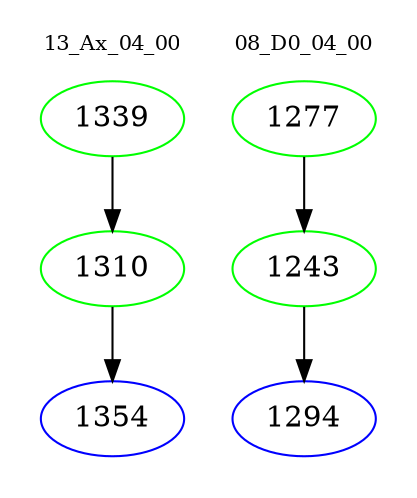 digraph{
subgraph cluster_0 {
color = white
label = "13_Ax_04_00";
fontsize=10;
T0_1339 [label="1339", color="green"]
T0_1339 -> T0_1310 [color="black"]
T0_1310 [label="1310", color="green"]
T0_1310 -> T0_1354 [color="black"]
T0_1354 [label="1354", color="blue"]
}
subgraph cluster_1 {
color = white
label = "08_D0_04_00";
fontsize=10;
T1_1277 [label="1277", color="green"]
T1_1277 -> T1_1243 [color="black"]
T1_1243 [label="1243", color="green"]
T1_1243 -> T1_1294 [color="black"]
T1_1294 [label="1294", color="blue"]
}
}
